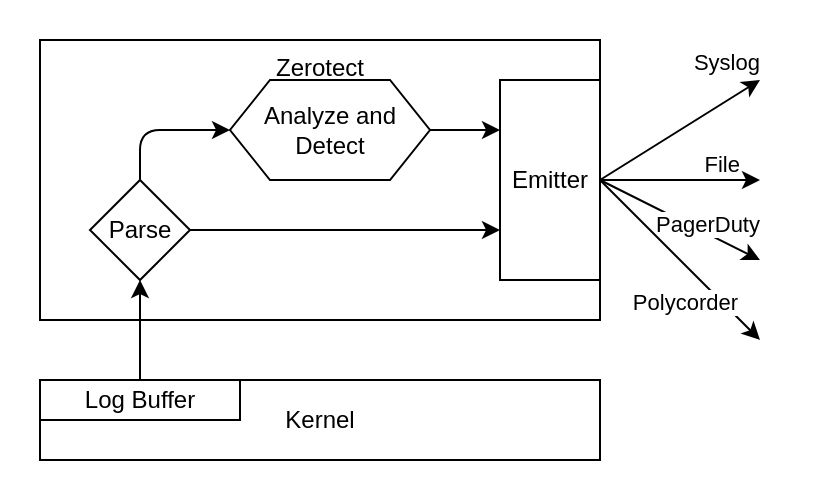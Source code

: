 <mxfile version="14.6.5" type="github">
  <diagram id="2K17kaDAq7T1yOLshVFH" name="Page-1">
    <mxGraphModel dx="946" dy="651" grid="1" gridSize="10" guides="1" tooltips="1" connect="1" arrows="1" fold="1" page="1" pageScale="1" pageWidth="850" pageHeight="1100" math="0" shadow="0">
      <root>
        <mxCell id="0" />
        <mxCell id="1" parent="0" />
        <mxCell id="vSNJnGDohk0Rnq27GHsP-1" value="" style="rounded=0;whiteSpace=wrap;html=1;strokeColor=none;" parent="1" vertex="1">
          <mxGeometry x="260" y="130" width="410" height="250" as="geometry" />
        </mxCell>
        <mxCell id="3OuLmhS8wdlu7pLX0Yen-1" value="Kernel" style="rounded=0;whiteSpace=wrap;html=1;" parent="1" vertex="1">
          <mxGeometry x="280" y="320" width="280" height="40" as="geometry" />
        </mxCell>
        <mxCell id="3OuLmhS8wdlu7pLX0Yen-2" value="Log Buffer" style="rounded=0;whiteSpace=wrap;html=1;" parent="1" vertex="1">
          <mxGeometry x="280" y="320" width="100" height="20" as="geometry" />
        </mxCell>
        <mxCell id="3OuLmhS8wdlu7pLX0Yen-3" value="Zerotect" style="rounded=0;whiteSpace=wrap;html=1;verticalAlign=top;" parent="1" vertex="1">
          <mxGeometry x="280" y="150" width="280" height="140" as="geometry" />
        </mxCell>
        <mxCell id="3OuLmhS8wdlu7pLX0Yen-5" value="" style="endArrow=classic;html=1;exitX=0.5;exitY=0;exitDx=0;exitDy=0;entryX=0.5;entryY=1;entryDx=0;entryDy=0;" parent="1" source="3OuLmhS8wdlu7pLX0Yen-2" target="3OuLmhS8wdlu7pLX0Yen-7" edge="1">
          <mxGeometry relative="1" as="geometry">
            <mxPoint x="380" y="250" as="sourcePoint" />
            <mxPoint x="520" y="282" as="targetPoint" />
          </mxGeometry>
        </mxCell>
        <mxCell id="3OuLmhS8wdlu7pLX0Yen-7" value="Parse" style="rhombus;whiteSpace=wrap;html=1;" parent="1" vertex="1">
          <mxGeometry x="305" y="220" width="50" height="50" as="geometry" />
        </mxCell>
        <mxCell id="3OuLmhS8wdlu7pLX0Yen-8" value="Emitter" style="rounded=0;whiteSpace=wrap;html=1;" parent="1" vertex="1">
          <mxGeometry x="510" y="170" width="50" height="100" as="geometry" />
        </mxCell>
        <mxCell id="3OuLmhS8wdlu7pLX0Yen-9" value="" style="endArrow=classic;html=1;exitX=1;exitY=0.5;exitDx=0;exitDy=0;entryX=0;entryY=0.75;entryDx=0;entryDy=0;" parent="1" source="3OuLmhS8wdlu7pLX0Yen-7" target="3OuLmhS8wdlu7pLX0Yen-8" edge="1">
          <mxGeometry relative="1" as="geometry">
            <mxPoint x="380" y="180" as="sourcePoint" />
            <mxPoint x="620" y="250" as="targetPoint" />
          </mxGeometry>
        </mxCell>
        <mxCell id="3OuLmhS8wdlu7pLX0Yen-12" value="&lt;div&gt;Analyze and&lt;/div&gt;&lt;div&gt;Detect&lt;/div&gt;" style="shape=hexagon;perimeter=hexagonPerimeter2;whiteSpace=wrap;html=1;fixedSize=1;" parent="1" vertex="1">
          <mxGeometry x="375" y="170" width="100" height="50" as="geometry" />
        </mxCell>
        <mxCell id="3OuLmhS8wdlu7pLX0Yen-13" value="" style="endArrow=classic;html=1;exitX=0.5;exitY=0;exitDx=0;exitDy=0;entryX=0;entryY=0.5;entryDx=0;entryDy=0;" parent="1" source="3OuLmhS8wdlu7pLX0Yen-7" target="3OuLmhS8wdlu7pLX0Yen-12" edge="1">
          <mxGeometry relative="1" as="geometry">
            <mxPoint x="380" y="180" as="sourcePoint" />
            <mxPoint x="480" y="180" as="targetPoint" />
            <Array as="points">
              <mxPoint x="330" y="195" />
            </Array>
          </mxGeometry>
        </mxCell>
        <mxCell id="3OuLmhS8wdlu7pLX0Yen-15" value="" style="endArrow=classic;html=1;exitX=1;exitY=0.5;exitDx=0;exitDy=0;entryX=0;entryY=0.25;entryDx=0;entryDy=0;" parent="1" source="3OuLmhS8wdlu7pLX0Yen-12" target="3OuLmhS8wdlu7pLX0Yen-8" edge="1">
          <mxGeometry width="50" height="50" relative="1" as="geometry">
            <mxPoint x="410" y="200" as="sourcePoint" />
            <mxPoint x="334" y="200" as="targetPoint" />
          </mxGeometry>
        </mxCell>
        <mxCell id="3OuLmhS8wdlu7pLX0Yen-16" value="" style="endArrow=classic;html=1;exitX=1;exitY=0.5;exitDx=0;exitDy=0;" parent="1" source="3OuLmhS8wdlu7pLX0Yen-8" edge="1">
          <mxGeometry relative="1" as="geometry">
            <mxPoint x="350" y="180" as="sourcePoint" />
            <mxPoint x="640" y="170" as="targetPoint" />
          </mxGeometry>
        </mxCell>
        <mxCell id="3OuLmhS8wdlu7pLX0Yen-19" value="Syslog" style="edgeLabel;resizable=0;html=1;align=right;verticalAlign=bottom;" parent="3OuLmhS8wdlu7pLX0Yen-16" connectable="0" vertex="1">
          <mxGeometry x="1" relative="1" as="geometry" />
        </mxCell>
        <mxCell id="3OuLmhS8wdlu7pLX0Yen-20" value="" style="endArrow=classic;html=1;exitX=1;exitY=0.5;exitDx=0;exitDy=0;" parent="1" source="3OuLmhS8wdlu7pLX0Yen-8" edge="1">
          <mxGeometry relative="1" as="geometry">
            <mxPoint x="570" y="230" as="sourcePoint" />
            <mxPoint x="640" y="220" as="targetPoint" />
          </mxGeometry>
        </mxCell>
        <mxCell id="3OuLmhS8wdlu7pLX0Yen-21" value="File" style="edgeLabel;resizable=0;html=1;align=right;verticalAlign=bottom;" parent="3OuLmhS8wdlu7pLX0Yen-20" connectable="0" vertex="1">
          <mxGeometry x="1" relative="1" as="geometry">
            <mxPoint x="-10" as="offset" />
          </mxGeometry>
        </mxCell>
        <mxCell id="3OuLmhS8wdlu7pLX0Yen-22" value="" style="endArrow=classic;html=1;exitX=1;exitY=0.5;exitDx=0;exitDy=0;" parent="1" source="3OuLmhS8wdlu7pLX0Yen-8" edge="1">
          <mxGeometry relative="1" as="geometry">
            <mxPoint x="570" y="230" as="sourcePoint" />
            <mxPoint x="640" y="260" as="targetPoint" />
          </mxGeometry>
        </mxCell>
        <mxCell id="3OuLmhS8wdlu7pLX0Yen-23" value="PagerDuty" style="edgeLabel;resizable=0;html=1;align=right;verticalAlign=bottom;" parent="3OuLmhS8wdlu7pLX0Yen-22" connectable="0" vertex="1">
          <mxGeometry x="1" relative="1" as="geometry">
            <mxPoint y="-10" as="offset" />
          </mxGeometry>
        </mxCell>
        <mxCell id="3OuLmhS8wdlu7pLX0Yen-24" value="" style="endArrow=classic;html=1;exitX=1;exitY=0.5;exitDx=0;exitDy=0;" parent="1" source="3OuLmhS8wdlu7pLX0Yen-8" edge="1">
          <mxGeometry relative="1" as="geometry">
            <mxPoint x="570" y="230" as="sourcePoint" />
            <mxPoint x="640" y="300" as="targetPoint" />
          </mxGeometry>
        </mxCell>
        <mxCell id="3OuLmhS8wdlu7pLX0Yen-25" value="Polycorder" style="edgeLabel;resizable=0;html=1;align=right;verticalAlign=bottom;" parent="3OuLmhS8wdlu7pLX0Yen-24" connectable="0" vertex="1">
          <mxGeometry x="1" relative="1" as="geometry">
            <mxPoint x="-10" y="-10" as="offset" />
          </mxGeometry>
        </mxCell>
      </root>
    </mxGraphModel>
  </diagram>
</mxfile>
